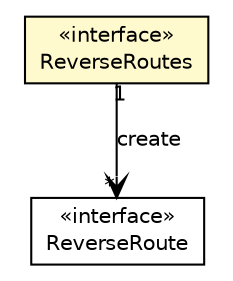 #!/usr/local/bin/dot
#
# Class diagram 
# Generated by UMLGraph version R5_6-24-gf6e263 (http://www.umlgraph.org/)
#

digraph G {
	edge [fontname="Helvetica",fontsize=10,labelfontname="Helvetica",labelfontsize=10];
	node [fontname="Helvetica",fontsize=10,shape=plaintext];
	nodesep=0.25;
	ranksep=0.5;
	// io.werval.api.routes.ReverseRoute
	c32085 [label=<<table title="io.werval.api.routes.ReverseRoute" border="0" cellborder="1" cellspacing="0" cellpadding="2" port="p" href="./ReverseRoute.html">
		<tr><td><table border="0" cellspacing="0" cellpadding="1">
<tr><td align="center" balign="center"> &#171;interface&#187; </td></tr>
<tr><td align="center" balign="center"> ReverseRoute </td></tr>
		</table></td></tr>
		</table>>, URL="./ReverseRoute.html", fontname="Helvetica", fontcolor="black", fontsize=10.0];
	// io.werval.api.routes.ReverseRoutes
	c32086 [label=<<table title="io.werval.api.routes.ReverseRoutes" border="0" cellborder="1" cellspacing="0" cellpadding="2" port="p" bgcolor="lemonChiffon" href="./ReverseRoutes.html">
		<tr><td><table border="0" cellspacing="0" cellpadding="1">
<tr><td align="center" balign="center"> &#171;interface&#187; </td></tr>
<tr><td align="center" balign="center"> ReverseRoutes </td></tr>
		</table></td></tr>
		</table>>, URL="./ReverseRoutes.html", fontname="Helvetica", fontcolor="black", fontsize=10.0];
	// io.werval.api.routes.ReverseRoutes NAVASSOC io.werval.api.routes.ReverseRoute
	c32086:p -> c32085:p [taillabel="1", label="create", headlabel="*", fontname="Helvetica", fontcolor="black", fontsize=10.0, color="black", arrowhead=open];
}

